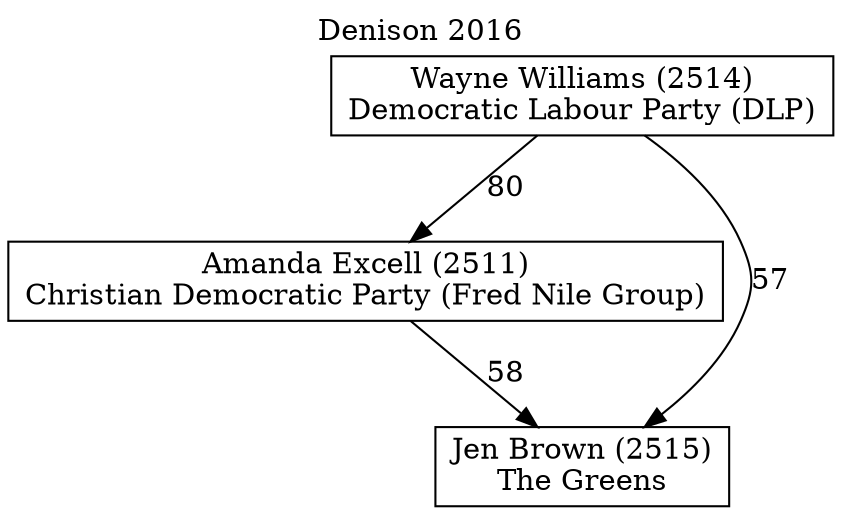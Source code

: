 // House preference flow
digraph "Jen Brown (2515)_Denison_2016" {
	graph [label="Denison 2016" labelloc=t mclimit=10]
	node [shape=box]
	"Amanda Excell (2511)" [label="Amanda Excell (2511)
Christian Democratic Party (Fred Nile Group)"]
	"Jen Brown (2515)" [label="Jen Brown (2515)
The Greens"]
	"Wayne Williams (2514)" [label="Wayne Williams (2514)
Democratic Labour Party (DLP)"]
	"Amanda Excell (2511)" -> "Jen Brown (2515)" [label=58]
	"Wayne Williams (2514)" -> "Jen Brown (2515)" [label=57]
	"Wayne Williams (2514)" -> "Amanda Excell (2511)" [label=80]
}
